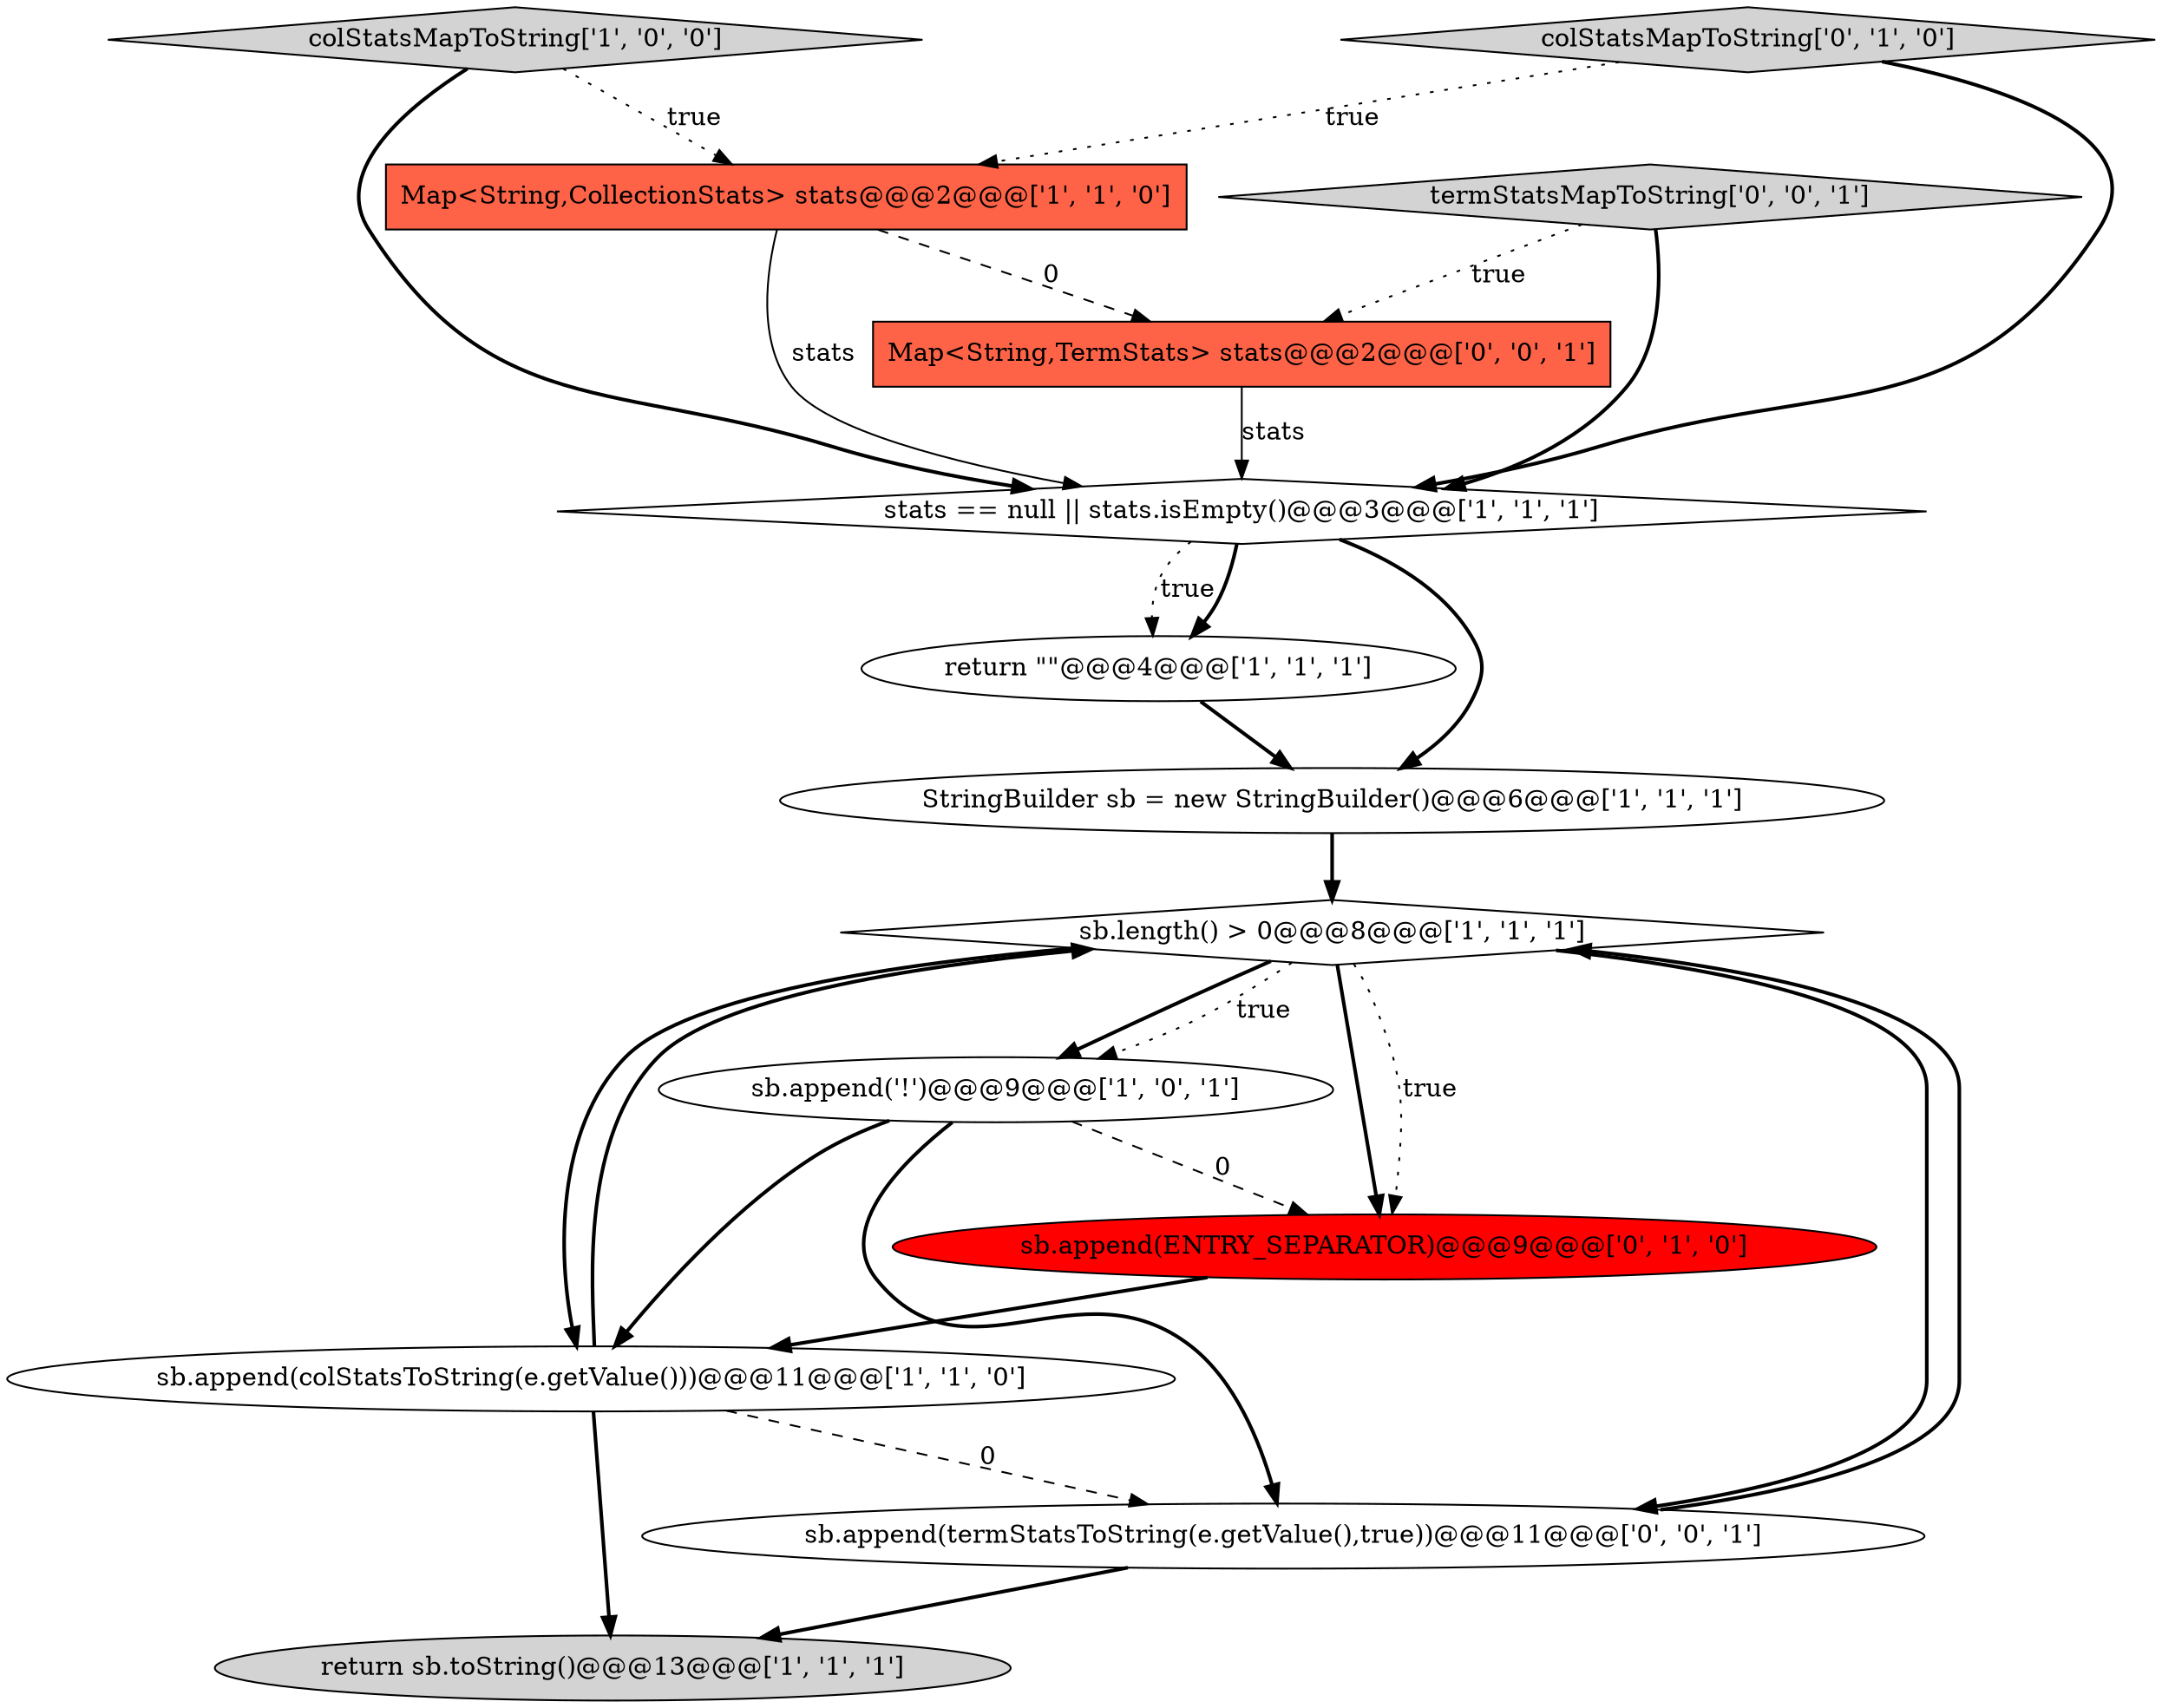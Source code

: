 digraph {
7 [style = filled, label = "return \"\"@@@4@@@['1', '1', '1']", fillcolor = white, shape = ellipse image = "AAA0AAABBB1BBB"];
4 [style = filled, label = "Map<String,CollectionStats> stats@@@2@@@['1', '1', '0']", fillcolor = tomato, shape = box image = "AAA0AAABBB1BBB"];
5 [style = filled, label = "StringBuilder sb = new StringBuilder()@@@6@@@['1', '1', '1']", fillcolor = white, shape = ellipse image = "AAA0AAABBB1BBB"];
0 [style = filled, label = "colStatsMapToString['1', '0', '0']", fillcolor = lightgray, shape = diamond image = "AAA0AAABBB1BBB"];
2 [style = filled, label = "sb.length() > 0@@@8@@@['1', '1', '1']", fillcolor = white, shape = diamond image = "AAA0AAABBB1BBB"];
8 [style = filled, label = "sb.append(colStatsToString(e.getValue()))@@@11@@@['1', '1', '0']", fillcolor = white, shape = ellipse image = "AAA0AAABBB1BBB"];
3 [style = filled, label = "return sb.toString()@@@13@@@['1', '1', '1']", fillcolor = lightgray, shape = ellipse image = "AAA0AAABBB1BBB"];
13 [style = filled, label = "termStatsMapToString['0', '0', '1']", fillcolor = lightgray, shape = diamond image = "AAA0AAABBB3BBB"];
12 [style = filled, label = "sb.append(termStatsToString(e.getValue(),true))@@@11@@@['0', '0', '1']", fillcolor = white, shape = ellipse image = "AAA0AAABBB3BBB"];
1 [style = filled, label = "sb.append('!')@@@9@@@['1', '0', '1']", fillcolor = white, shape = ellipse image = "AAA0AAABBB1BBB"];
11 [style = filled, label = "Map<String,TermStats> stats@@@2@@@['0', '0', '1']", fillcolor = tomato, shape = box image = "AAA0AAABBB3BBB"];
10 [style = filled, label = "colStatsMapToString['0', '1', '0']", fillcolor = lightgray, shape = diamond image = "AAA0AAABBB2BBB"];
9 [style = filled, label = "sb.append(ENTRY_SEPARATOR)@@@9@@@['0', '1', '0']", fillcolor = red, shape = ellipse image = "AAA1AAABBB2BBB"];
6 [style = filled, label = "stats == null || stats.isEmpty()@@@3@@@['1', '1', '1']", fillcolor = white, shape = diamond image = "AAA0AAABBB1BBB"];
1->8 [style = bold, label=""];
0->6 [style = bold, label=""];
2->1 [style = bold, label=""];
0->4 [style = dotted, label="true"];
8->3 [style = bold, label=""];
11->6 [style = solid, label="stats"];
1->9 [style = dashed, label="0"];
8->12 [style = dashed, label="0"];
2->9 [style = bold, label=""];
9->8 [style = bold, label=""];
10->6 [style = bold, label=""];
2->12 [style = bold, label=""];
6->5 [style = bold, label=""];
5->2 [style = bold, label=""];
7->5 [style = bold, label=""];
12->2 [style = bold, label=""];
2->9 [style = dotted, label="true"];
8->2 [style = bold, label=""];
2->1 [style = dotted, label="true"];
1->12 [style = bold, label=""];
6->7 [style = dotted, label="true"];
13->11 [style = dotted, label="true"];
12->3 [style = bold, label=""];
4->6 [style = solid, label="stats"];
10->4 [style = dotted, label="true"];
13->6 [style = bold, label=""];
6->7 [style = bold, label=""];
4->11 [style = dashed, label="0"];
2->8 [style = bold, label=""];
}
